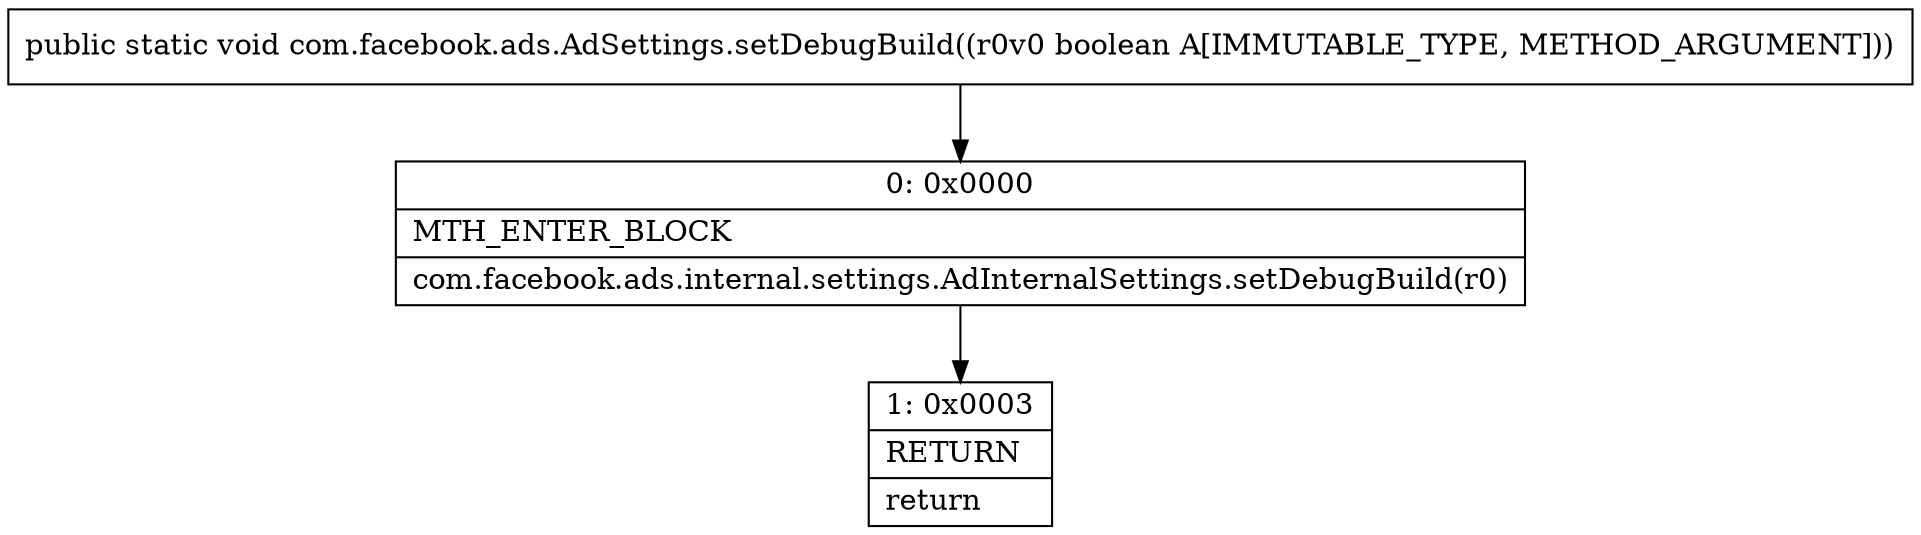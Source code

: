 digraph "CFG forcom.facebook.ads.AdSettings.setDebugBuild(Z)V" {
Node_0 [shape=record,label="{0\:\ 0x0000|MTH_ENTER_BLOCK\l|com.facebook.ads.internal.settings.AdInternalSettings.setDebugBuild(r0)\l}"];
Node_1 [shape=record,label="{1\:\ 0x0003|RETURN\l|return\l}"];
MethodNode[shape=record,label="{public static void com.facebook.ads.AdSettings.setDebugBuild((r0v0 boolean A[IMMUTABLE_TYPE, METHOD_ARGUMENT])) }"];
MethodNode -> Node_0;
Node_0 -> Node_1;
}

